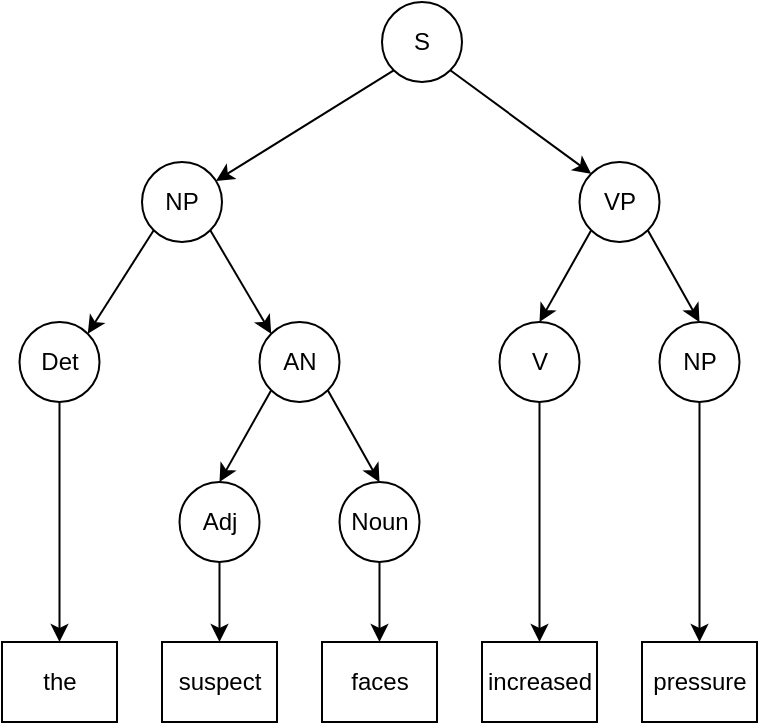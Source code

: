 <mxfile>
    <diagram id="ZX4gzTZJgTC8t2jAwbT6" name="Page-1">
        <mxGraphModel dx="487" dy="447" grid="1" gridSize="10" guides="1" tooltips="1" connect="1" arrows="1" fold="1" page="1" pageScale="1" pageWidth="827" pageHeight="1169" math="0" shadow="0">
            <root>
                <mxCell id="0"/>
                <mxCell id="1" parent="0"/>
                <mxCell id="36" style="edgeStyle=none;html=1;exitX=0;exitY=1;exitDx=0;exitDy=0;" parent="1" source="3" target="4" edge="1">
                    <mxGeometry relative="1" as="geometry"/>
                </mxCell>
                <mxCell id="61" style="edgeStyle=none;html=1;exitX=1;exitY=1;exitDx=0;exitDy=0;entryX=0;entryY=0;entryDx=0;entryDy=0;" parent="1" source="3" target="6" edge="1">
                    <mxGeometry relative="1" as="geometry"/>
                </mxCell>
                <mxCell id="3" value="S" style="ellipse;whiteSpace=wrap;html=1;aspect=fixed;" parent="1" vertex="1">
                    <mxGeometry x="240" y="40" width="40" height="40" as="geometry"/>
                </mxCell>
                <mxCell id="110" style="edgeStyle=none;html=1;exitX=0;exitY=1;exitDx=0;exitDy=0;entryX=1;entryY=0;entryDx=0;entryDy=0;" edge="1" parent="1" source="4" target="97">
                    <mxGeometry relative="1" as="geometry"/>
                </mxCell>
                <mxCell id="124" style="edgeStyle=none;html=1;exitX=1;exitY=1;exitDx=0;exitDy=0;entryX=0;entryY=0;entryDx=0;entryDy=0;" edge="1" parent="1" source="4" target="121">
                    <mxGeometry relative="1" as="geometry"/>
                </mxCell>
                <mxCell id="4" value="NP" style="ellipse;whiteSpace=wrap;html=1;aspect=fixed;" parent="1" vertex="1">
                    <mxGeometry x="120" y="120" width="40" height="40" as="geometry"/>
                </mxCell>
                <mxCell id="125" style="edgeStyle=none;html=1;exitX=1;exitY=1;exitDx=0;exitDy=0;entryX=0.5;entryY=0;entryDx=0;entryDy=0;" edge="1" parent="1" source="6" target="73">
                    <mxGeometry relative="1" as="geometry"/>
                </mxCell>
                <mxCell id="129" style="edgeStyle=none;html=1;exitX=0;exitY=1;exitDx=0;exitDy=0;entryX=0.5;entryY=0;entryDx=0;entryDy=0;" edge="1" parent="1" source="6" target="126">
                    <mxGeometry relative="1" as="geometry"/>
                </mxCell>
                <mxCell id="6" value="VP" style="ellipse;whiteSpace=wrap;html=1;aspect=fixed;" parent="1" vertex="1">
                    <mxGeometry x="338.75" y="120" width="40" height="40" as="geometry"/>
                </mxCell>
                <mxCell id="26" value="pressure" style="rounded=0;whiteSpace=wrap;html=1;" parent="1" vertex="1">
                    <mxGeometry x="370" y="360" width="57.5" height="40" as="geometry"/>
                </mxCell>
                <mxCell id="27" value="increased" style="rounded=0;whiteSpace=wrap;html=1;" parent="1" vertex="1">
                    <mxGeometry x="290" y="360" width="57.5" height="40" as="geometry"/>
                </mxCell>
                <mxCell id="46" value="faces" style="rounded=0;whiteSpace=wrap;html=1;" parent="1" vertex="1">
                    <mxGeometry x="210" y="360" width="57.5" height="40" as="geometry"/>
                </mxCell>
                <mxCell id="48" value="the&lt;span style=&quot;color: rgba(0, 0, 0, 0); font-family: monospace; font-size: 0px; text-align: start;&quot;&gt;%3CmxGraphModel%3E%3Croot%3E%3CmxCell%20id%3D%220%22%2F%3E%3CmxCell%20id%3D%221%22%20parent%3D%220%22%2F%3E%3CmxCell%20id%3D%222%22%20value%3D%22faces%22%20style%3D%22rounded%3D0%3BwhiteSpace%3Dwrap%3Bhtml%3D1%3B%22%20vertex%3D%221%22%20parent%3D%221%22%3E%3CmxGeometry%20x%3D%22171.25%22%20y%3D%22360%22%20width%3D%2257.5%22%20height%3D%2240%22%20as%3D%22geometry%22%2F%3E%3C%2FmxCell%3E%3C%2Froot%3E%3C%2FmxGraphModel%3E&lt;/span&gt;" style="rounded=0;whiteSpace=wrap;html=1;" parent="1" vertex="1">
                    <mxGeometry x="50" y="360" width="57.5" height="40" as="geometry"/>
                </mxCell>
                <mxCell id="49" value="suspect" style="rounded=0;whiteSpace=wrap;html=1;" parent="1" vertex="1">
                    <mxGeometry x="130" y="360" width="57.5" height="40" as="geometry"/>
                </mxCell>
                <mxCell id="128" style="edgeStyle=none;html=1;exitX=0.5;exitY=1;exitDx=0;exitDy=0;entryX=0.5;entryY=0;entryDx=0;entryDy=0;" edge="1" parent="1" source="73" target="26">
                    <mxGeometry relative="1" as="geometry"/>
                </mxCell>
                <mxCell id="73" value="NP" style="ellipse;whiteSpace=wrap;html=1;aspect=fixed;" parent="1" vertex="1">
                    <mxGeometry x="378.75" y="200" width="40" height="40" as="geometry"/>
                </mxCell>
                <mxCell id="117" style="edgeStyle=none;html=1;exitX=0.5;exitY=1;exitDx=0;exitDy=0;entryX=0.5;entryY=0;entryDx=0;entryDy=0;" edge="1" parent="1" source="90" target="46">
                    <mxGeometry relative="1" as="geometry"/>
                </mxCell>
                <mxCell id="90" value="Noun" style="ellipse;whiteSpace=wrap;html=1;aspect=fixed;" parent="1" vertex="1">
                    <mxGeometry x="218.75" y="280" width="40" height="40" as="geometry"/>
                </mxCell>
                <mxCell id="104" style="edgeStyle=none;html=1;exitX=0.5;exitY=1;exitDx=0;exitDy=0;entryX=0.5;entryY=0;entryDx=0;entryDy=0;" parent="1" source="96" target="49" edge="1">
                    <mxGeometry relative="1" as="geometry"/>
                </mxCell>
                <mxCell id="96" value="Adj" style="ellipse;whiteSpace=wrap;html=1;aspect=fixed;" parent="1" vertex="1">
                    <mxGeometry x="138.75" y="280" width="40" height="40" as="geometry"/>
                </mxCell>
                <mxCell id="105" style="edgeStyle=none;html=1;exitX=0.5;exitY=1;exitDx=0;exitDy=0;entryX=0.5;entryY=0;entryDx=0;entryDy=0;" parent="1" source="97" target="48" edge="1">
                    <mxGeometry relative="1" as="geometry"/>
                </mxCell>
                <mxCell id="97" value="Det" style="ellipse;whiteSpace=wrap;html=1;aspect=fixed;" parent="1" vertex="1">
                    <mxGeometry x="58.75" y="200" width="40" height="40" as="geometry"/>
                </mxCell>
                <mxCell id="122" style="edgeStyle=none;html=1;exitX=0;exitY=1;exitDx=0;exitDy=0;entryX=0.5;entryY=0;entryDx=0;entryDy=0;" edge="1" parent="1" source="121" target="96">
                    <mxGeometry relative="1" as="geometry"/>
                </mxCell>
                <mxCell id="123" style="edgeStyle=none;html=1;exitX=1;exitY=1;exitDx=0;exitDy=0;entryX=0.5;entryY=0;entryDx=0;entryDy=0;" edge="1" parent="1" source="121" target="90">
                    <mxGeometry relative="1" as="geometry"/>
                </mxCell>
                <mxCell id="121" value="AN" style="ellipse;whiteSpace=wrap;html=1;aspect=fixed;" vertex="1" parent="1">
                    <mxGeometry x="178.75" y="200" width="40" height="40" as="geometry"/>
                </mxCell>
                <mxCell id="127" style="edgeStyle=none;html=1;exitX=0.5;exitY=1;exitDx=0;exitDy=0;entryX=0.5;entryY=0;entryDx=0;entryDy=0;" edge="1" parent="1" source="126" target="27">
                    <mxGeometry relative="1" as="geometry"/>
                </mxCell>
                <mxCell id="126" value="V" style="ellipse;whiteSpace=wrap;html=1;aspect=fixed;" vertex="1" parent="1">
                    <mxGeometry x="298.75" y="200" width="40" height="40" as="geometry"/>
                </mxCell>
            </root>
        </mxGraphModel>
    </diagram>
</mxfile>